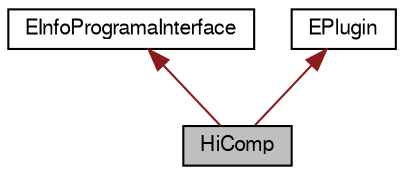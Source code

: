 digraph G
{
  bgcolor="transparent";
  edge [fontname="FreeSans",fontsize=10,labelfontname="FreeSans",labelfontsize=10];
  node [fontname="FreeSans",fontsize=10,shape=record];
  Node1 [label="HiComp",height=0.2,width=0.4,color="black", fillcolor="grey75", style="filled" fontcolor="black"];
  Node2 -> Node1 [dir=back,color="firebrick4",fontsize=10,style="solid",fontname="FreeSans"];
  Node2 [label="EInfoProgramaInterface",height=0.2,width=0.4,color="black",URL="$classEInfoProgramaInterface.html",tooltip="Interfaz de informacion del programa."];
  Node3 -> Node1 [dir=back,color="firebrick4",fontsize=10,style="solid",fontname="FreeSans"];
  Node3 [label="EPlugin",height=0.2,width=0.4,color="black",URL="$classEPlugin.html",tooltip="Interface de plugin en general."];
}
